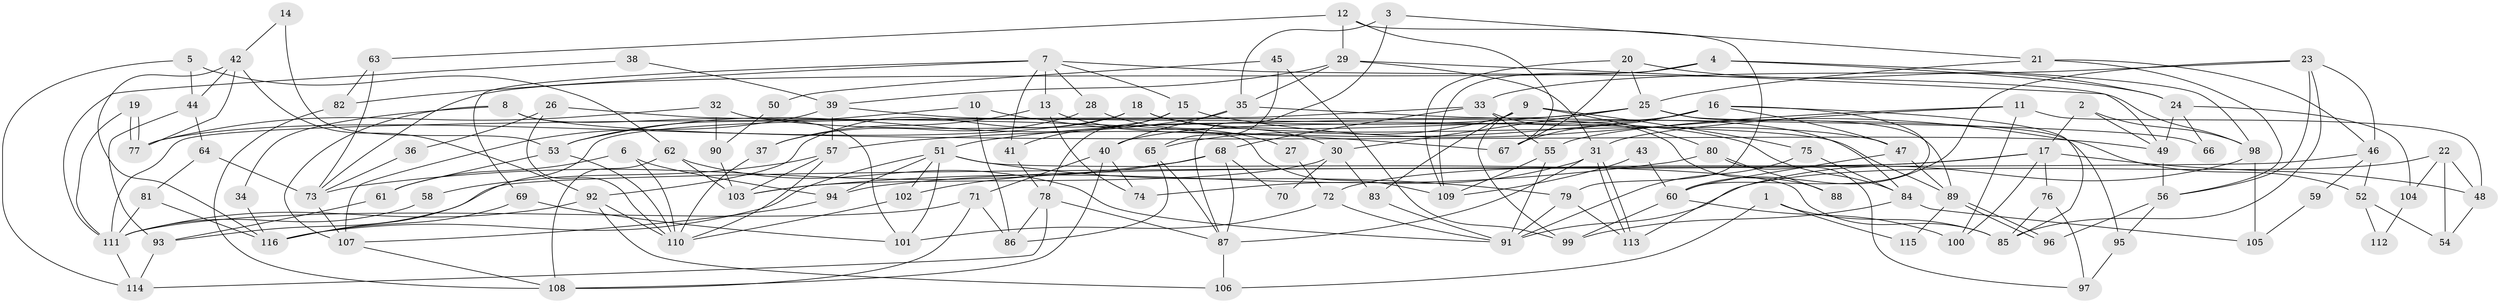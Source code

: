 // coarse degree distribution, {4: 0.2413793103448276, 2: 0.10344827586206896, 3: 0.1896551724137931, 6: 0.05172413793103448, 7: 0.10344827586206896, 8: 0.05172413793103448, 5: 0.1896551724137931, 14: 0.017241379310344827, 10: 0.017241379310344827, 11: 0.017241379310344827, 9: 0.017241379310344827}
// Generated by graph-tools (version 1.1) at 2025/54/03/04/25 21:54:35]
// undirected, 116 vertices, 232 edges
graph export_dot {
graph [start="1"]
  node [color=gray90,style=filled];
  1;
  2;
  3;
  4;
  5;
  6;
  7;
  8;
  9;
  10;
  11;
  12;
  13;
  14;
  15;
  16;
  17;
  18;
  19;
  20;
  21;
  22;
  23;
  24;
  25;
  26;
  27;
  28;
  29;
  30;
  31;
  32;
  33;
  34;
  35;
  36;
  37;
  38;
  39;
  40;
  41;
  42;
  43;
  44;
  45;
  46;
  47;
  48;
  49;
  50;
  51;
  52;
  53;
  54;
  55;
  56;
  57;
  58;
  59;
  60;
  61;
  62;
  63;
  64;
  65;
  66;
  67;
  68;
  69;
  70;
  71;
  72;
  73;
  74;
  75;
  76;
  77;
  78;
  79;
  80;
  81;
  82;
  83;
  84;
  85;
  86;
  87;
  88;
  89;
  90;
  91;
  92;
  93;
  94;
  95;
  96;
  97;
  98;
  99;
  100;
  101;
  102;
  103;
  104;
  105;
  106;
  107;
  108;
  109;
  110;
  111;
  112;
  113;
  114;
  115;
  116;
  1 -- 106;
  1 -- 85;
  1 -- 115;
  2 -- 98;
  2 -- 17;
  2 -- 49;
  3 -- 21;
  3 -- 87;
  3 -- 35;
  4 -- 73;
  4 -- 98;
  4 -- 24;
  4 -- 109;
  5 -- 62;
  5 -- 114;
  5 -- 44;
  6 -- 61;
  6 -- 94;
  6 -- 110;
  7 -- 28;
  7 -- 69;
  7 -- 13;
  7 -- 15;
  7 -- 41;
  7 -- 82;
  7 -- 98;
  8 -- 107;
  8 -- 49;
  8 -- 34;
  8 -- 101;
  9 -- 65;
  9 -- 75;
  9 -- 80;
  9 -- 83;
  9 -- 99;
  10 -- 67;
  10 -- 86;
  10 -- 53;
  11 -- 31;
  11 -- 100;
  11 -- 48;
  11 -- 55;
  12 -- 63;
  12 -- 67;
  12 -- 29;
  12 -- 79;
  13 -- 74;
  13 -- 27;
  13 -- 37;
  14 -- 53;
  14 -- 42;
  15 -- 78;
  15 -- 41;
  15 -- 52;
  16 -- 85;
  16 -- 47;
  16 -- 40;
  16 -- 57;
  16 -- 60;
  16 -- 67;
  17 -- 94;
  17 -- 48;
  17 -- 72;
  17 -- 76;
  17 -- 100;
  18 -- 92;
  18 -- 77;
  18 -- 47;
  18 -- 84;
  19 -- 77;
  19 -- 77;
  19 -- 111;
  20 -- 25;
  20 -- 24;
  20 -- 67;
  20 -- 109;
  21 -- 25;
  21 -- 56;
  21 -- 46;
  22 -- 54;
  22 -- 91;
  22 -- 48;
  22 -- 104;
  23 -- 60;
  23 -- 33;
  23 -- 46;
  23 -- 56;
  23 -- 85;
  24 -- 49;
  24 -- 66;
  24 -- 104;
  25 -- 30;
  25 -- 89;
  25 -- 51;
  25 -- 95;
  25 -- 111;
  26 -- 110;
  26 -- 109;
  26 -- 36;
  27 -- 72;
  28 -- 30;
  28 -- 37;
  29 -- 35;
  29 -- 31;
  29 -- 39;
  29 -- 49;
  30 -- 83;
  30 -- 103;
  30 -- 70;
  31 -- 113;
  31 -- 113;
  31 -- 74;
  31 -- 87;
  32 -- 77;
  32 -- 84;
  32 -- 90;
  33 -- 55;
  33 -- 116;
  33 -- 68;
  33 -- 88;
  34 -- 116;
  35 -- 53;
  35 -- 40;
  35 -- 66;
  36 -- 73;
  37 -- 110;
  38 -- 39;
  38 -- 111;
  39 -- 57;
  39 -- 89;
  39 -- 107;
  40 -- 71;
  40 -- 74;
  40 -- 108;
  41 -- 78;
  42 -- 44;
  42 -- 116;
  42 -- 77;
  42 -- 92;
  43 -- 109;
  43 -- 60;
  44 -- 93;
  44 -- 64;
  45 -- 65;
  45 -- 99;
  45 -- 50;
  46 -- 52;
  46 -- 59;
  46 -- 93;
  47 -- 89;
  47 -- 60;
  48 -- 54;
  49 -- 56;
  50 -- 90;
  51 -- 79;
  51 -- 85;
  51 -- 94;
  51 -- 101;
  51 -- 102;
  51 -- 116;
  52 -- 54;
  52 -- 112;
  53 -- 110;
  53 -- 61;
  55 -- 109;
  55 -- 91;
  56 -- 95;
  56 -- 96;
  57 -- 103;
  57 -- 58;
  57 -- 110;
  58 -- 111;
  59 -- 105;
  60 -- 99;
  60 -- 100;
  61 -- 93;
  62 -- 108;
  62 -- 91;
  62 -- 103;
  63 -- 82;
  63 -- 73;
  64 -- 73;
  64 -- 81;
  65 -- 86;
  65 -- 87;
  68 -- 102;
  68 -- 70;
  68 -- 73;
  68 -- 87;
  69 -- 101;
  69 -- 116;
  71 -- 111;
  71 -- 86;
  71 -- 108;
  72 -- 101;
  72 -- 91;
  73 -- 107;
  75 -- 84;
  75 -- 91;
  76 -- 85;
  76 -- 97;
  78 -- 87;
  78 -- 86;
  78 -- 114;
  79 -- 91;
  79 -- 113;
  80 -- 97;
  80 -- 88;
  80 -- 103;
  81 -- 111;
  81 -- 116;
  82 -- 108;
  83 -- 91;
  84 -- 99;
  84 -- 105;
  87 -- 106;
  89 -- 96;
  89 -- 96;
  89 -- 115;
  90 -- 103;
  92 -- 110;
  92 -- 106;
  92 -- 111;
  93 -- 114;
  94 -- 107;
  95 -- 97;
  98 -- 113;
  98 -- 105;
  102 -- 110;
  104 -- 112;
  107 -- 108;
  111 -- 114;
}
